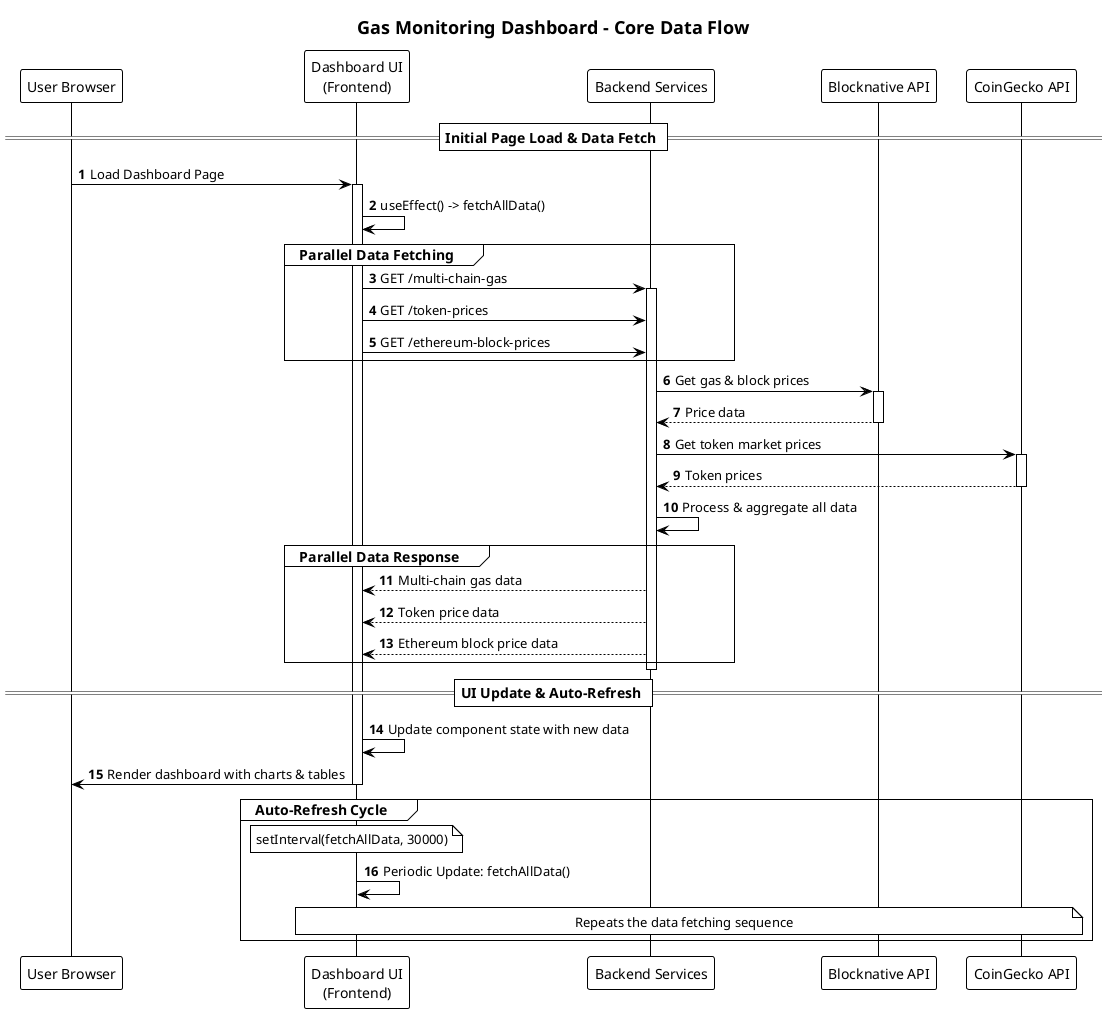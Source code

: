 @startuml
!theme plain
title Gas Monitoring Dashboard - Core Data Flow

' Skin parameters for a clean, vertical look
skinparam titleFontSize 18
skinparam defaultFontSize 14
skinparam sequenceParticipantFontSize 14
skinparam sequenceArrowFontSize 13
skinparam noteFontSize 13

' Simplified Participants
participant "User Browser" as Browser
participant "Dashboard UI\n(Frontend)" as Frontend
participant "Backend Services" as Backend
participant "Blocknative API" as BlocknativeAPI
participant "CoinGecko API" as CoinGeckoAPI

autonumber

== Initial Page Load & Data Fetch ==
Browser -> Frontend: Load Dashboard Page
activate Frontend

Frontend -> Frontend: useEffect() -> fetchAllData()

group Parallel Data Fetching
    Frontend -> Backend: GET /multi-chain-gas
    activate Backend
    
    Frontend -> Backend: GET /token-prices
    
    Frontend -> Backend: GET /ethereum-block-prices
end

Backend -> BlocknativeAPI: Get gas & block prices
activate BlocknativeAPI
BlocknativeAPI --> Backend: Price data
deactivate BlocknativeAPI

Backend -> CoinGeckoAPI: Get token market prices
activate CoinGeckoAPI
CoinGeckoAPI --> Backend: Token prices
deactivate CoinGeckoAPI

Backend -> Backend: Process & aggregate all data

group Parallel Data Response
    Backend --> Frontend: Multi-chain gas data
    
    Backend --> Frontend: Token price data
    
    Backend --> Frontend: Ethereum block price data
end
deactivate Backend

== UI Update & Auto-Refresh ==
Frontend -> Frontend: Update component state with new data
Frontend -> Browser: Render dashboard with charts & tables
deactivate Frontend

group Auto-Refresh Cycle
    note over Frontend: setInterval(fetchAllData, 30000)
    Frontend -> Frontend: Periodic Update: fetchAllData()
    note over Frontend, CoinGeckoAPI: Repeats the data fetching sequence
end

@enduml
